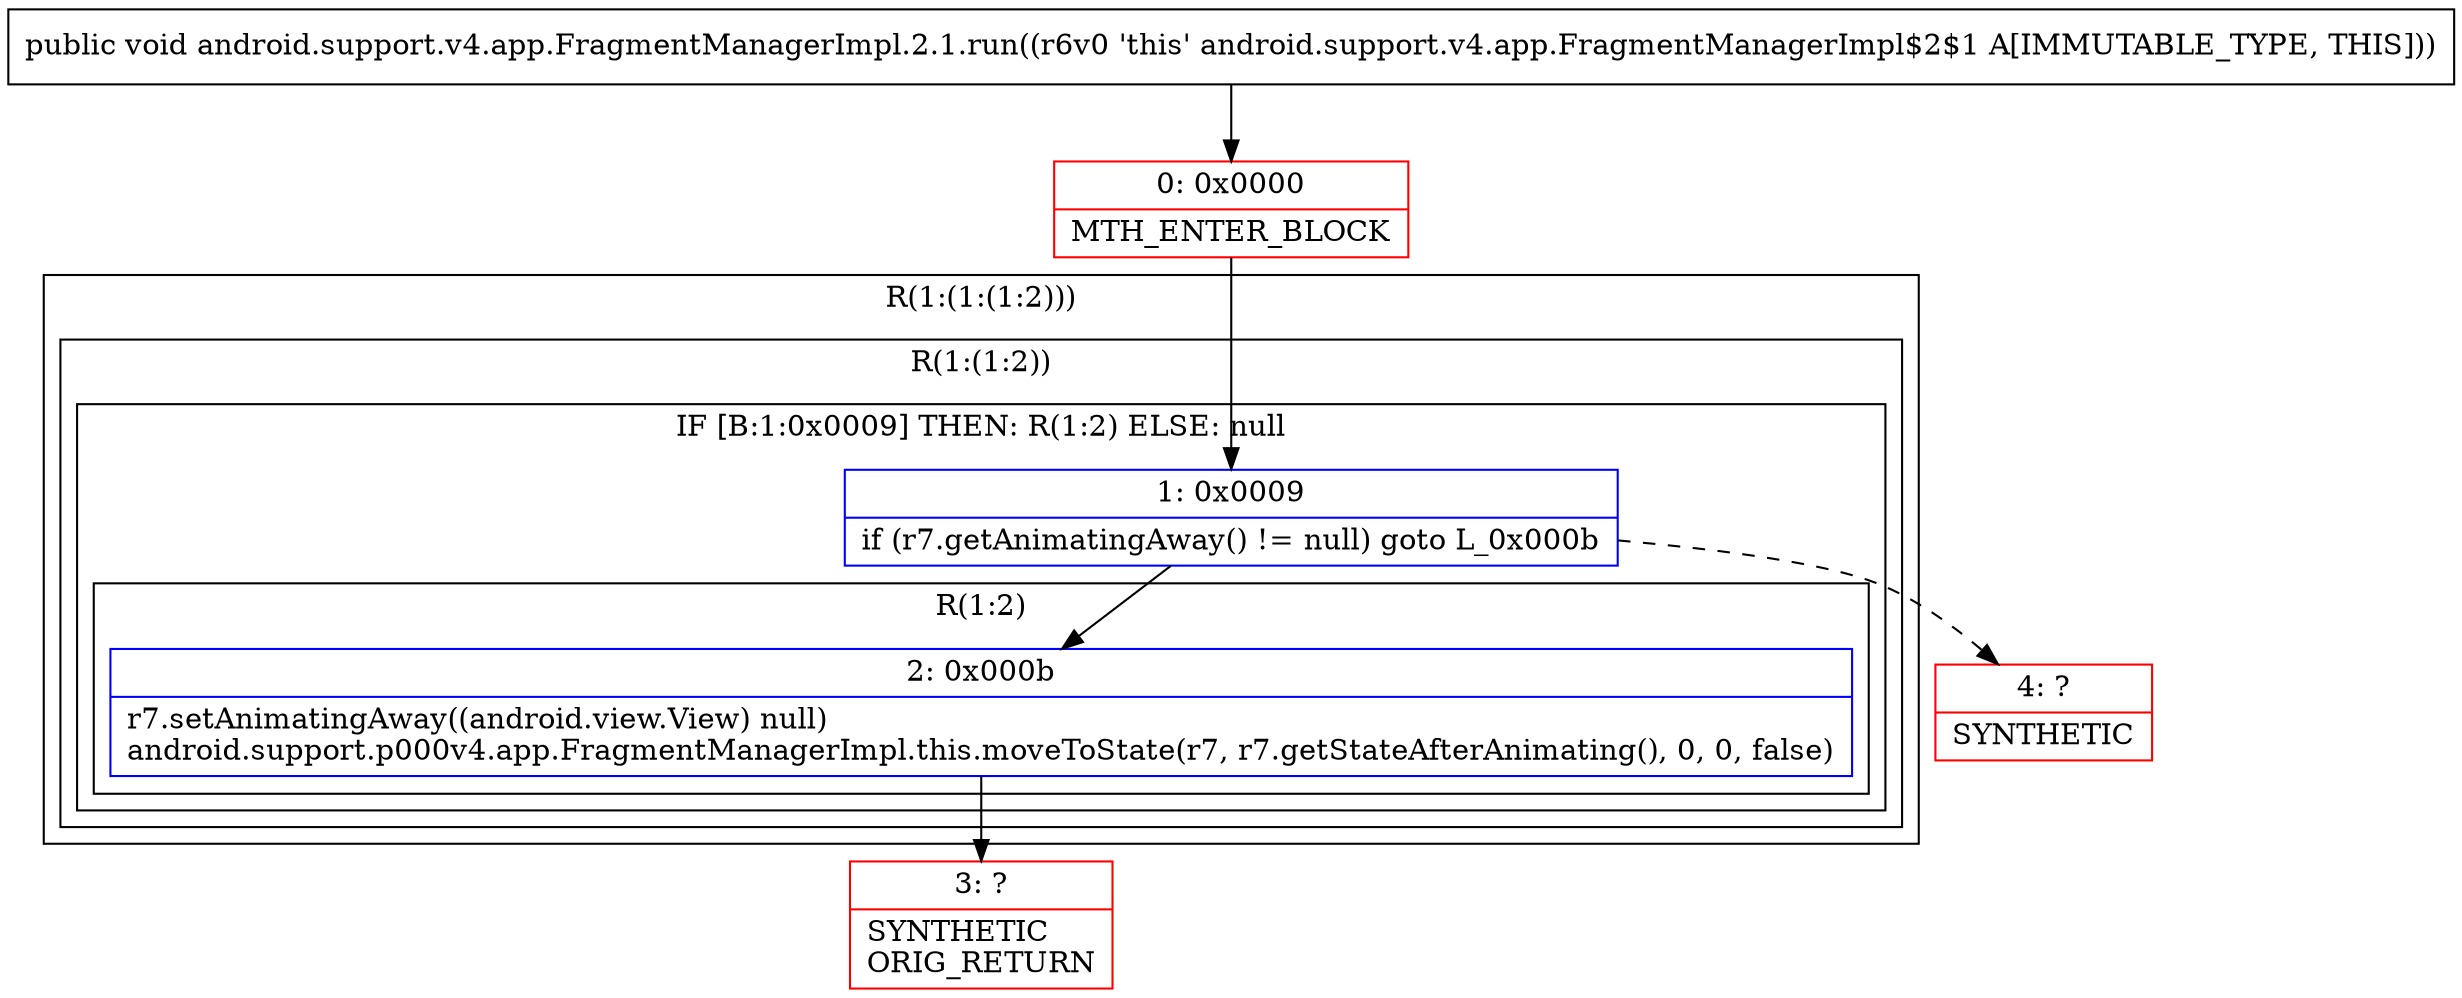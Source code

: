 digraph "CFG forandroid.support.v4.app.FragmentManagerImpl.2.1.run()V" {
subgraph cluster_Region_1792878137 {
label = "R(1:(1:(1:2)))";
node [shape=record,color=blue];
subgraph cluster_Region_2089449154 {
label = "R(1:(1:2))";
node [shape=record,color=blue];
subgraph cluster_IfRegion_129725242 {
label = "IF [B:1:0x0009] THEN: R(1:2) ELSE: null";
node [shape=record,color=blue];
Node_1 [shape=record,label="{1\:\ 0x0009|if (r7.getAnimatingAway() != null) goto L_0x000b\l}"];
subgraph cluster_Region_1832222342 {
label = "R(1:2)";
node [shape=record,color=blue];
Node_2 [shape=record,label="{2\:\ 0x000b|r7.setAnimatingAway((android.view.View) null)\landroid.support.p000v4.app.FragmentManagerImpl.this.moveToState(r7, r7.getStateAfterAnimating(), 0, 0, false)\l}"];
}
}
}
}
Node_0 [shape=record,color=red,label="{0\:\ 0x0000|MTH_ENTER_BLOCK\l}"];
Node_3 [shape=record,color=red,label="{3\:\ ?|SYNTHETIC\lORIG_RETURN\l}"];
Node_4 [shape=record,color=red,label="{4\:\ ?|SYNTHETIC\l}"];
MethodNode[shape=record,label="{public void android.support.v4.app.FragmentManagerImpl.2.1.run((r6v0 'this' android.support.v4.app.FragmentManagerImpl$2$1 A[IMMUTABLE_TYPE, THIS])) }"];
MethodNode -> Node_0;
Node_1 -> Node_2;
Node_1 -> Node_4[style=dashed];
Node_2 -> Node_3;
Node_0 -> Node_1;
}

